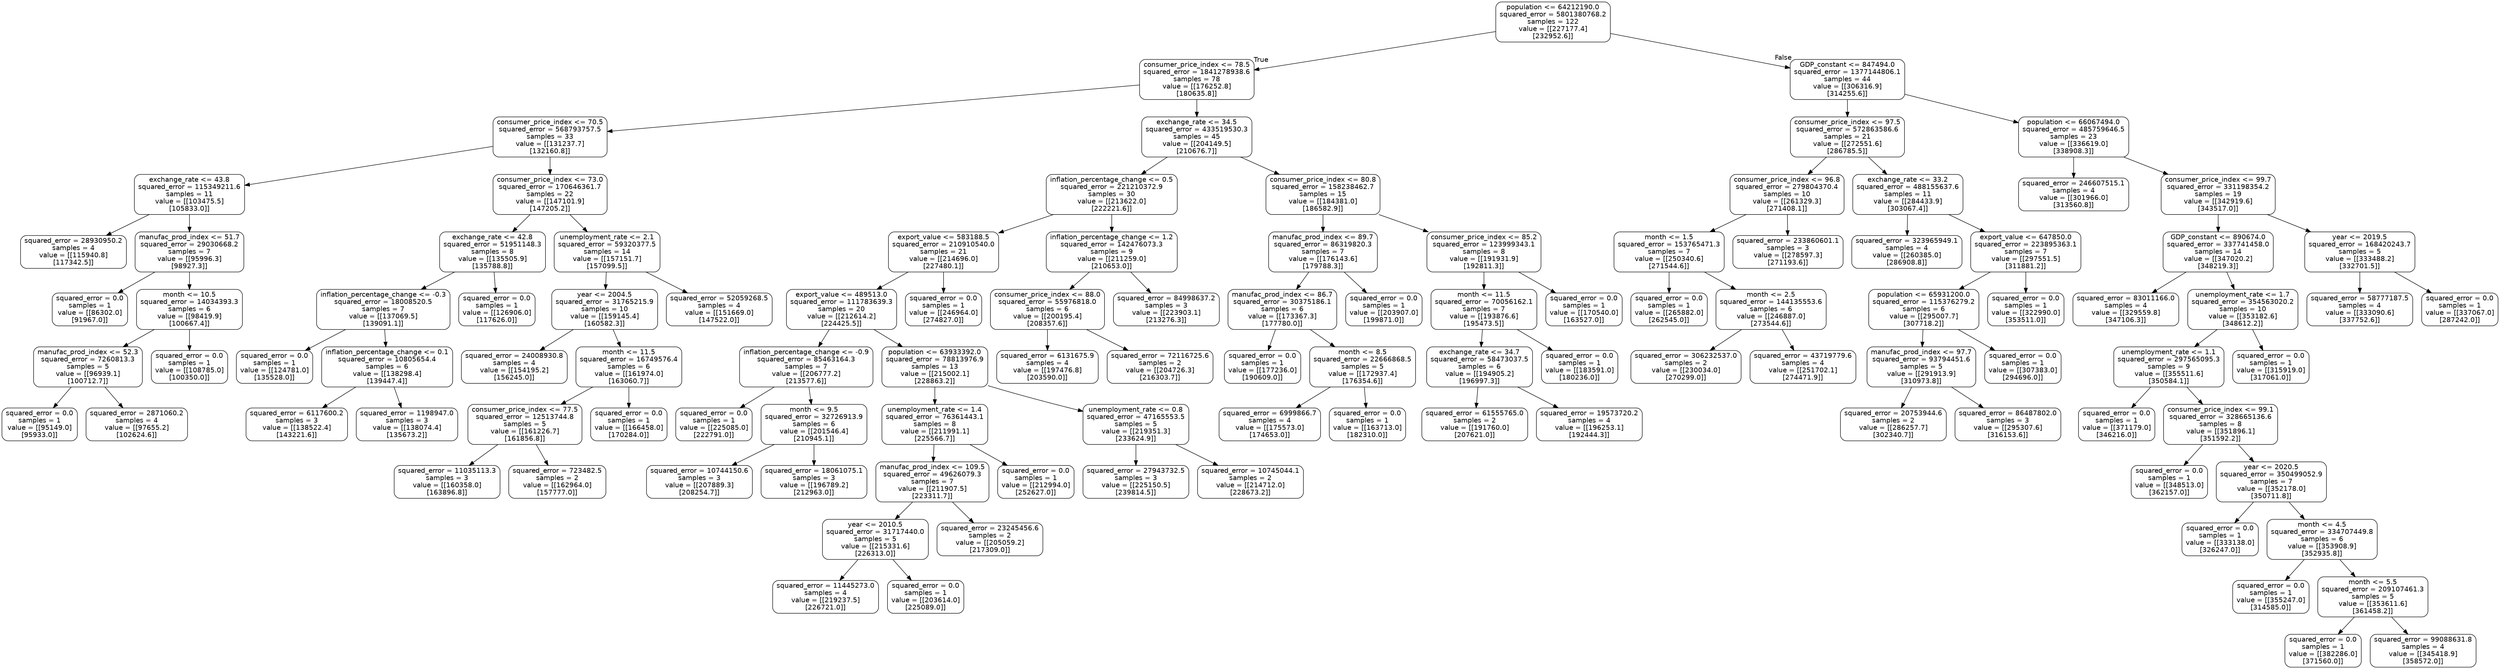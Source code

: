 digraph Tree {
node [shape=box, style="rounded", color="black", fontname="helvetica"] ;
edge [fontname="helvetica"] ;
0 [label="population <= 64212190.0\nsquared_error = 5801380768.2\nsamples = 122\nvalue = [[227177.4]\n[232952.6]]"] ;
1 [label="consumer_price_index <= 78.5\nsquared_error = 1841278938.6\nsamples = 78\nvalue = [[176252.8]\n[180635.8]]"] ;
0 -> 1 [labeldistance=2.5, labelangle=45, headlabel="True"] ;
2 [label="consumer_price_index <= 70.5\nsquared_error = 568793757.5\nsamples = 33\nvalue = [[131237.7]\n[132160.8]]"] ;
1 -> 2 ;
3 [label="exchange_rate <= 43.8\nsquared_error = 115349211.6\nsamples = 11\nvalue = [[103475.5]\n[105833.0]]"] ;
2 -> 3 ;
4 [label="squared_error = 28930950.2\nsamples = 4\nvalue = [[115940.8]\n[117342.5]]"] ;
3 -> 4 ;
5 [label="manufac_prod_index <= 51.7\nsquared_error = 29030668.2\nsamples = 7\nvalue = [[95996.3]\n[98927.3]]"] ;
3 -> 5 ;
6 [label="squared_error = 0.0\nsamples = 1\nvalue = [[86302.0]\n[91967.0]]"] ;
5 -> 6 ;
7 [label="month <= 10.5\nsquared_error = 14034393.3\nsamples = 6\nvalue = [[98419.9]\n[100667.4]]"] ;
5 -> 7 ;
8 [label="manufac_prod_index <= 52.3\nsquared_error = 7260813.3\nsamples = 5\nvalue = [[96939.1]\n[100712.7]]"] ;
7 -> 8 ;
9 [label="squared_error = 0.0\nsamples = 1\nvalue = [[95149.0]\n[95933.0]]"] ;
8 -> 9 ;
10 [label="squared_error = 2871060.2\nsamples = 4\nvalue = [[97655.2]\n[102624.6]]"] ;
8 -> 10 ;
11 [label="squared_error = 0.0\nsamples = 1\nvalue = [[108785.0]\n[100350.0]]"] ;
7 -> 11 ;
12 [label="consumer_price_index <= 73.0\nsquared_error = 170646361.7\nsamples = 22\nvalue = [[147101.9]\n[147205.2]]"] ;
2 -> 12 ;
13 [label="exchange_rate <= 42.8\nsquared_error = 51951148.3\nsamples = 8\nvalue = [[135505.9]\n[135788.8]]"] ;
12 -> 13 ;
14 [label="inflation_percentage_change <= -0.3\nsquared_error = 18008520.5\nsamples = 7\nvalue = [[137069.5]\n[139091.1]]"] ;
13 -> 14 ;
15 [label="squared_error = 0.0\nsamples = 1\nvalue = [[124781.0]\n[135528.0]]"] ;
14 -> 15 ;
16 [label="inflation_percentage_change <= 0.1\nsquared_error = 10805654.4\nsamples = 6\nvalue = [[138298.4]\n[139447.4]]"] ;
14 -> 16 ;
17 [label="squared_error = 6117600.2\nsamples = 3\nvalue = [[138522.4]\n[143221.6]]"] ;
16 -> 17 ;
18 [label="squared_error = 1198947.0\nsamples = 3\nvalue = [[138074.4]\n[135673.2]]"] ;
16 -> 18 ;
19 [label="squared_error = 0.0\nsamples = 1\nvalue = [[126906.0]\n[117626.0]]"] ;
13 -> 19 ;
20 [label="unemployment_rate <= 2.1\nsquared_error = 59320377.5\nsamples = 14\nvalue = [[157151.7]\n[157099.5]]"] ;
12 -> 20 ;
21 [label="year <= 2004.5\nsquared_error = 31765215.9\nsamples = 10\nvalue = [[159145.4]\n[160582.3]]"] ;
20 -> 21 ;
22 [label="squared_error = 24008930.8\nsamples = 4\nvalue = [[154195.2]\n[156245.0]]"] ;
21 -> 22 ;
23 [label="month <= 11.5\nsquared_error = 16749576.4\nsamples = 6\nvalue = [[161974.0]\n[163060.7]]"] ;
21 -> 23 ;
24 [label="consumer_price_index <= 77.5\nsquared_error = 12513744.8\nsamples = 5\nvalue = [[161226.7]\n[161856.8]]"] ;
23 -> 24 ;
25 [label="squared_error = 11035113.3\nsamples = 3\nvalue = [[160358.0]\n[163896.8]]"] ;
24 -> 25 ;
26 [label="squared_error = 723482.5\nsamples = 2\nvalue = [[162964.0]\n[157777.0]]"] ;
24 -> 26 ;
27 [label="squared_error = 0.0\nsamples = 1\nvalue = [[166458.0]\n[170284.0]]"] ;
23 -> 27 ;
28 [label="squared_error = 52059268.5\nsamples = 4\nvalue = [[151669.0]\n[147522.0]]"] ;
20 -> 28 ;
29 [label="exchange_rate <= 34.5\nsquared_error = 433519530.3\nsamples = 45\nvalue = [[204149.5]\n[210676.7]]"] ;
1 -> 29 ;
30 [label="inflation_percentage_change <= 0.5\nsquared_error = 221210372.9\nsamples = 30\nvalue = [[213622.0]\n[222221.6]]"] ;
29 -> 30 ;
31 [label="export_value <= 583188.5\nsquared_error = 210910540.0\nsamples = 21\nvalue = [[214696.0]\n[227480.1]]"] ;
30 -> 31 ;
32 [label="export_value <= 489513.0\nsquared_error = 111783639.3\nsamples = 20\nvalue = [[212614.2]\n[224425.5]]"] ;
31 -> 32 ;
33 [label="inflation_percentage_change <= -0.9\nsquared_error = 85463164.3\nsamples = 7\nvalue = [[206777.2]\n[213577.6]]"] ;
32 -> 33 ;
34 [label="squared_error = 0.0\nsamples = 1\nvalue = [[225085.0]\n[222791.0]]"] ;
33 -> 34 ;
35 [label="month <= 9.5\nsquared_error = 32726913.9\nsamples = 6\nvalue = [[201546.4]\n[210945.1]]"] ;
33 -> 35 ;
36 [label="squared_error = 10744150.6\nsamples = 3\nvalue = [[207889.3]\n[208254.7]]"] ;
35 -> 36 ;
37 [label="squared_error = 18061075.1\nsamples = 3\nvalue = [[196789.2]\n[212963.0]]"] ;
35 -> 37 ;
38 [label="population <= 63933392.0\nsquared_error = 78813976.9\nsamples = 13\nvalue = [[215002.1]\n[228863.2]]"] ;
32 -> 38 ;
39 [label="unemployment_rate <= 1.4\nsquared_error = 76361443.1\nsamples = 8\nvalue = [[211991.1]\n[225566.7]]"] ;
38 -> 39 ;
40 [label="manufac_prod_index <= 109.5\nsquared_error = 49626079.3\nsamples = 7\nvalue = [[211907.5]\n[223311.7]]"] ;
39 -> 40 ;
41 [label="year <= 2010.5\nsquared_error = 31717440.0\nsamples = 5\nvalue = [[215331.6]\n[226313.0]]"] ;
40 -> 41 ;
42 [label="squared_error = 11445273.0\nsamples = 4\nvalue = [[219237.5]\n[226721.0]]"] ;
41 -> 42 ;
43 [label="squared_error = 0.0\nsamples = 1\nvalue = [[203614.0]\n[225089.0]]"] ;
41 -> 43 ;
44 [label="squared_error = 23245456.6\nsamples = 2\nvalue = [[205059.2]\n[217309.0]]"] ;
40 -> 44 ;
45 [label="squared_error = 0.0\nsamples = 1\nvalue = [[212994.0]\n[252627.0]]"] ;
39 -> 45 ;
46 [label="unemployment_rate <= 0.8\nsquared_error = 47165553.5\nsamples = 5\nvalue = [[219351.3]\n[233624.9]]"] ;
38 -> 46 ;
47 [label="squared_error = 27943732.5\nsamples = 3\nvalue = [[225150.5]\n[239814.5]]"] ;
46 -> 47 ;
48 [label="squared_error = 10745044.1\nsamples = 2\nvalue = [[214712.0]\n[228673.2]]"] ;
46 -> 48 ;
49 [label="squared_error = 0.0\nsamples = 1\nvalue = [[246964.0]\n[274827.0]]"] ;
31 -> 49 ;
50 [label="inflation_percentage_change <= 1.2\nsquared_error = 142476073.3\nsamples = 9\nvalue = [[211259.0]\n[210653.0]]"] ;
30 -> 50 ;
51 [label="consumer_price_index <= 88.0\nsquared_error = 55976818.0\nsamples = 6\nvalue = [[200195.4]\n[208357.6]]"] ;
50 -> 51 ;
52 [label="squared_error = 6131675.9\nsamples = 4\nvalue = [[197476.8]\n[203590.0]]"] ;
51 -> 52 ;
53 [label="squared_error = 72116725.6\nsamples = 2\nvalue = [[204726.3]\n[216303.7]]"] ;
51 -> 53 ;
54 [label="squared_error = 84998637.2\nsamples = 3\nvalue = [[223903.1]\n[213276.3]]"] ;
50 -> 54 ;
55 [label="consumer_price_index <= 80.8\nsquared_error = 158238462.7\nsamples = 15\nvalue = [[184381.0]\n[186582.9]]"] ;
29 -> 55 ;
56 [label="manufac_prod_index <= 89.7\nsquared_error = 86319820.3\nsamples = 7\nvalue = [[176143.6]\n[179788.3]]"] ;
55 -> 56 ;
57 [label="manufac_prod_index <= 86.7\nsquared_error = 30375186.1\nsamples = 6\nvalue = [[173367.3]\n[177780.0]]"] ;
56 -> 57 ;
58 [label="squared_error = 0.0\nsamples = 1\nvalue = [[177236.0]\n[190609.0]]"] ;
57 -> 58 ;
59 [label="month <= 8.5\nsquared_error = 22666868.5\nsamples = 5\nvalue = [[172937.4]\n[176354.6]]"] ;
57 -> 59 ;
60 [label="squared_error = 6999866.7\nsamples = 4\nvalue = [[175573.0]\n[174653.0]]"] ;
59 -> 60 ;
61 [label="squared_error = 0.0\nsamples = 1\nvalue = [[163713.0]\n[182310.0]]"] ;
59 -> 61 ;
62 [label="squared_error = 0.0\nsamples = 1\nvalue = [[203907.0]\n[199871.0]]"] ;
56 -> 62 ;
63 [label="consumer_price_index <= 85.2\nsquared_error = 123999343.1\nsamples = 8\nvalue = [[191931.9]\n[192811.3]]"] ;
55 -> 63 ;
64 [label="month <= 11.5\nsquared_error = 70056162.1\nsamples = 7\nvalue = [[193876.6]\n[195473.5]]"] ;
63 -> 64 ;
65 [label="exchange_rate <= 34.7\nsquared_error = 58473037.5\nsamples = 6\nvalue = [[194905.2]\n[196997.3]]"] ;
64 -> 65 ;
66 [label="squared_error = 61555765.0\nsamples = 2\nvalue = [[191760.0]\n[207621.0]]"] ;
65 -> 66 ;
67 [label="squared_error = 19573720.2\nsamples = 4\nvalue = [[196253.1]\n[192444.3]]"] ;
65 -> 67 ;
68 [label="squared_error = 0.0\nsamples = 1\nvalue = [[183591.0]\n[180236.0]]"] ;
64 -> 68 ;
69 [label="squared_error = 0.0\nsamples = 1\nvalue = [[170540.0]\n[163527.0]]"] ;
63 -> 69 ;
70 [label="GDP_constant <= 847494.0\nsquared_error = 1377144806.1\nsamples = 44\nvalue = [[306316.9]\n[314255.6]]"] ;
0 -> 70 [labeldistance=2.5, labelangle=-45, headlabel="False"] ;
71 [label="consumer_price_index <= 97.5\nsquared_error = 572863586.6\nsamples = 21\nvalue = [[272551.6]\n[286785.5]]"] ;
70 -> 71 ;
72 [label="consumer_price_index <= 96.8\nsquared_error = 279804370.4\nsamples = 10\nvalue = [[261329.3]\n[271408.1]]"] ;
71 -> 72 ;
73 [label="month <= 1.5\nsquared_error = 153765471.3\nsamples = 7\nvalue = [[250340.6]\n[271544.6]]"] ;
72 -> 73 ;
74 [label="squared_error = 0.0\nsamples = 1\nvalue = [[265882.0]\n[262545.0]]"] ;
73 -> 74 ;
75 [label="month <= 2.5\nsquared_error = 144135553.6\nsamples = 6\nvalue = [[246887.0]\n[273544.6]]"] ;
73 -> 75 ;
76 [label="squared_error = 306232537.0\nsamples = 2\nvalue = [[230034.0]\n[270299.0]]"] ;
75 -> 76 ;
77 [label="squared_error = 43719779.6\nsamples = 4\nvalue = [[251702.1]\n[274471.9]]"] ;
75 -> 77 ;
78 [label="squared_error = 233860601.1\nsamples = 3\nvalue = [[278597.3]\n[271193.6]]"] ;
72 -> 78 ;
79 [label="exchange_rate <= 33.2\nsquared_error = 488155637.6\nsamples = 11\nvalue = [[284433.9]\n[303067.4]]"] ;
71 -> 79 ;
80 [label="squared_error = 323965949.1\nsamples = 4\nvalue = [[260385.0]\n[286908.8]]"] ;
79 -> 80 ;
81 [label="export_value <= 647850.0\nsquared_error = 223895363.1\nsamples = 7\nvalue = [[297551.5]\n[311881.2]]"] ;
79 -> 81 ;
82 [label="population <= 65931200.0\nsquared_error = 115376279.2\nsamples = 6\nvalue = [[295007.7]\n[307718.2]]"] ;
81 -> 82 ;
83 [label="manufac_prod_index <= 97.7\nsquared_error = 93794451.6\nsamples = 5\nvalue = [[291913.9]\n[310973.8]]"] ;
82 -> 83 ;
84 [label="squared_error = 20753944.6\nsamples = 2\nvalue = [[286257.7]\n[302340.7]]"] ;
83 -> 84 ;
85 [label="squared_error = 86487802.0\nsamples = 3\nvalue = [[295307.6]\n[316153.6]]"] ;
83 -> 85 ;
86 [label="squared_error = 0.0\nsamples = 1\nvalue = [[307383.0]\n[294696.0]]"] ;
82 -> 86 ;
87 [label="squared_error = 0.0\nsamples = 1\nvalue = [[322990.0]\n[353511.0]]"] ;
81 -> 87 ;
88 [label="population <= 66067494.0\nsquared_error = 485759646.5\nsamples = 23\nvalue = [[336619.0]\n[338908.3]]"] ;
70 -> 88 ;
89 [label="squared_error = 246607515.1\nsamples = 4\nvalue = [[301966.0]\n[313560.8]]"] ;
88 -> 89 ;
90 [label="consumer_price_index <= 99.7\nsquared_error = 331198354.2\nsamples = 19\nvalue = [[342919.6]\n[343517.0]]"] ;
88 -> 90 ;
91 [label="GDP_constant <= 890674.0\nsquared_error = 337741458.0\nsamples = 14\nvalue = [[347020.2]\n[348219.3]]"] ;
90 -> 91 ;
92 [label="squared_error = 83011166.0\nsamples = 4\nvalue = [[329559.8]\n[347106.3]]"] ;
91 -> 92 ;
93 [label="unemployment_rate <= 1.7\nsquared_error = 354563020.2\nsamples = 10\nvalue = [[353182.6]\n[348612.2]]"] ;
91 -> 93 ;
94 [label="unemployment_rate <= 1.1\nsquared_error = 297565095.3\nsamples = 9\nvalue = [[355511.6]\n[350584.1]]"] ;
93 -> 94 ;
95 [label="squared_error = 0.0\nsamples = 1\nvalue = [[371179.0]\n[346216.0]]"] ;
94 -> 95 ;
96 [label="consumer_price_index <= 99.1\nsquared_error = 328665136.6\nsamples = 8\nvalue = [[351896.1]\n[351592.2]]"] ;
94 -> 96 ;
97 [label="squared_error = 0.0\nsamples = 1\nvalue = [[348513.0]\n[362157.0]]"] ;
96 -> 97 ;
98 [label="year <= 2020.5\nsquared_error = 350499052.9\nsamples = 7\nvalue = [[352178.0]\n[350711.8]]"] ;
96 -> 98 ;
99 [label="squared_error = 0.0\nsamples = 1\nvalue = [[333138.0]\n[326247.0]]"] ;
98 -> 99 ;
100 [label="month <= 4.5\nsquared_error = 334707449.8\nsamples = 6\nvalue = [[353908.9]\n[352935.8]]"] ;
98 -> 100 ;
101 [label="squared_error = 0.0\nsamples = 1\nvalue = [[355247.0]\n[314585.0]]"] ;
100 -> 101 ;
102 [label="month <= 5.5\nsquared_error = 209107461.3\nsamples = 5\nvalue = [[353611.6]\n[361458.2]]"] ;
100 -> 102 ;
103 [label="squared_error = 0.0\nsamples = 1\nvalue = [[382286.0]\n[371560.0]]"] ;
102 -> 103 ;
104 [label="squared_error = 99088631.8\nsamples = 4\nvalue = [[345418.9]\n[358572.0]]"] ;
102 -> 104 ;
105 [label="squared_error = 0.0\nsamples = 1\nvalue = [[315919.0]\n[317061.0]]"] ;
93 -> 105 ;
106 [label="year <= 2019.5\nsquared_error = 168420243.7\nsamples = 5\nvalue = [[333488.2]\n[332701.5]]"] ;
90 -> 106 ;
107 [label="squared_error = 58777187.5\nsamples = 4\nvalue = [[333090.6]\n[337752.6]]"] ;
106 -> 107 ;
108 [label="squared_error = 0.0\nsamples = 1\nvalue = [[337067.0]\n[287242.0]]"] ;
106 -> 108 ;
}